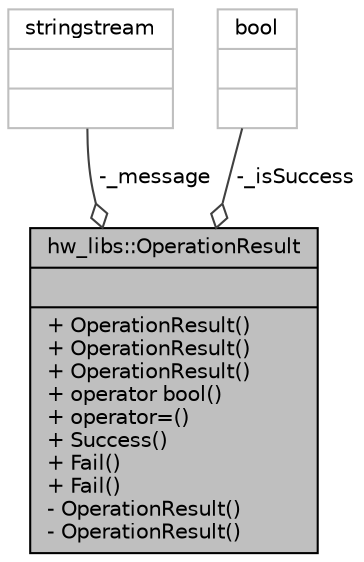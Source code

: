 digraph "hw_libs::OperationResult"
{
 // INTERACTIVE_SVG=YES
  edge [fontname="Helvetica",fontsize="10",labelfontname="Helvetica",labelfontsize="10"];
  node [fontname="Helvetica",fontsize="10",shape=record];
  Node1 [label="{hw_libs::OperationResult\n||+ OperationResult()\l+ OperationResult()\l+ OperationResult()\l+ operator bool()\l+ operator=()\l+ Success()\l+ Fail()\l+ Fail()\l- OperationResult()\l- OperationResult()\l}",height=0.2,width=0.4,color="black", fillcolor="grey75", style="filled", fontcolor="black"];
  Node2 -> Node1 [color="grey25",fontsize="10",style="solid",label=" -_message" ,arrowhead="odiamond",fontname="Helvetica"];
  Node2 [label="{stringstream\n||}",height=0.2,width=0.4,color="grey75", fillcolor="white", style="filled"];
  Node3 -> Node1 [color="grey25",fontsize="10",style="solid",label=" -_isSuccess" ,arrowhead="odiamond",fontname="Helvetica"];
  Node3 [label="{bool\n||}",height=0.2,width=0.4,color="grey75", fillcolor="white", style="filled"];
}
